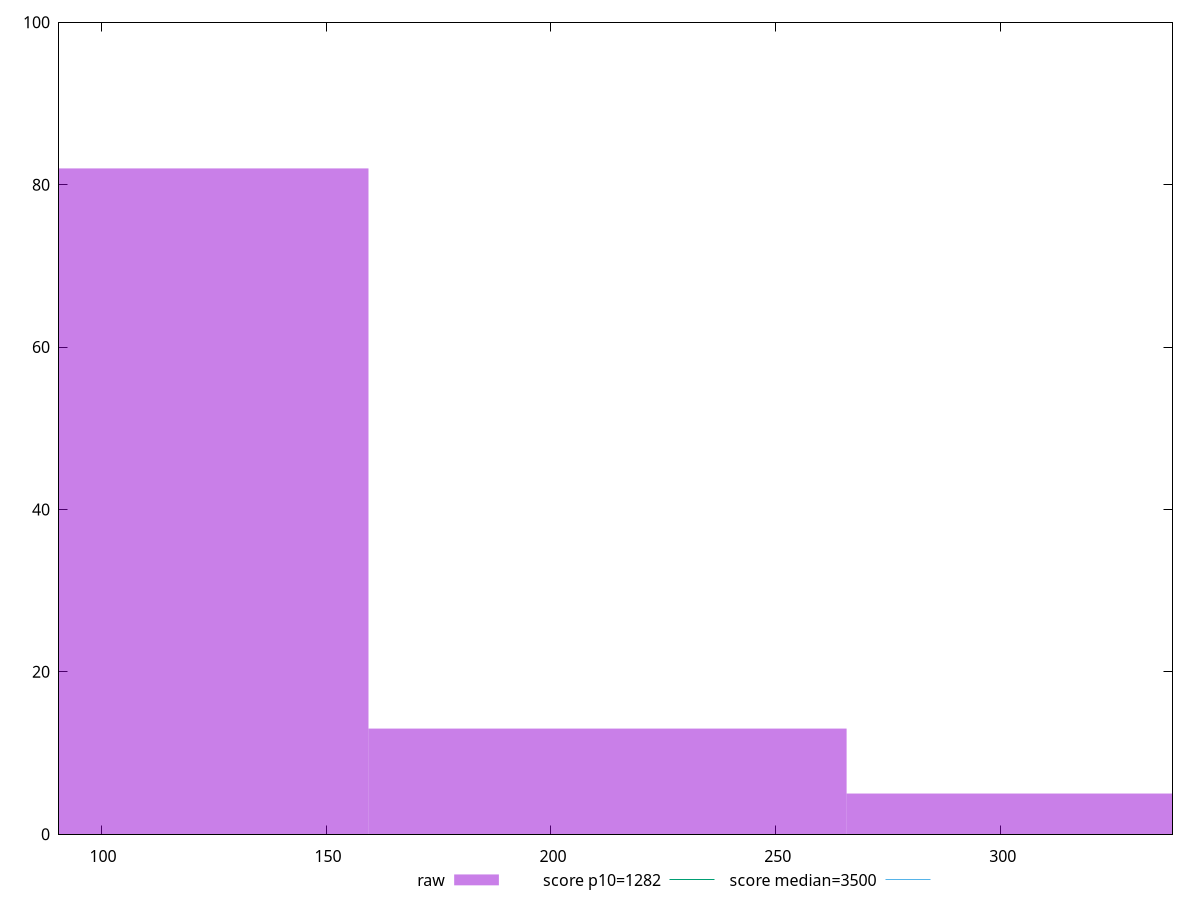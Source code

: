reset

$raw <<EOF
106.29276744820072 82
318.87830234460216 5
212.58553489640144 13
EOF

set key outside below
set boxwidth 106.29276744820072
set xrange [90.63600000000001:338.18399999999997]
set yrange [0:100]
set trange [0:100]
set style fill transparent solid 0.5 noborder

set parametric
set terminal svg size 640, 490 enhanced background rgb 'white'
set output "report_00017_2021-02-10T15-08-03.406Z/bootup-time/samples/pages+cached+noadtech+nomedia+nocss/raw/histogram.svg"

plot $raw title "raw" with boxes, \
     1282,t title "score p10=1282", \
     3500,t title "score median=3500"

reset

